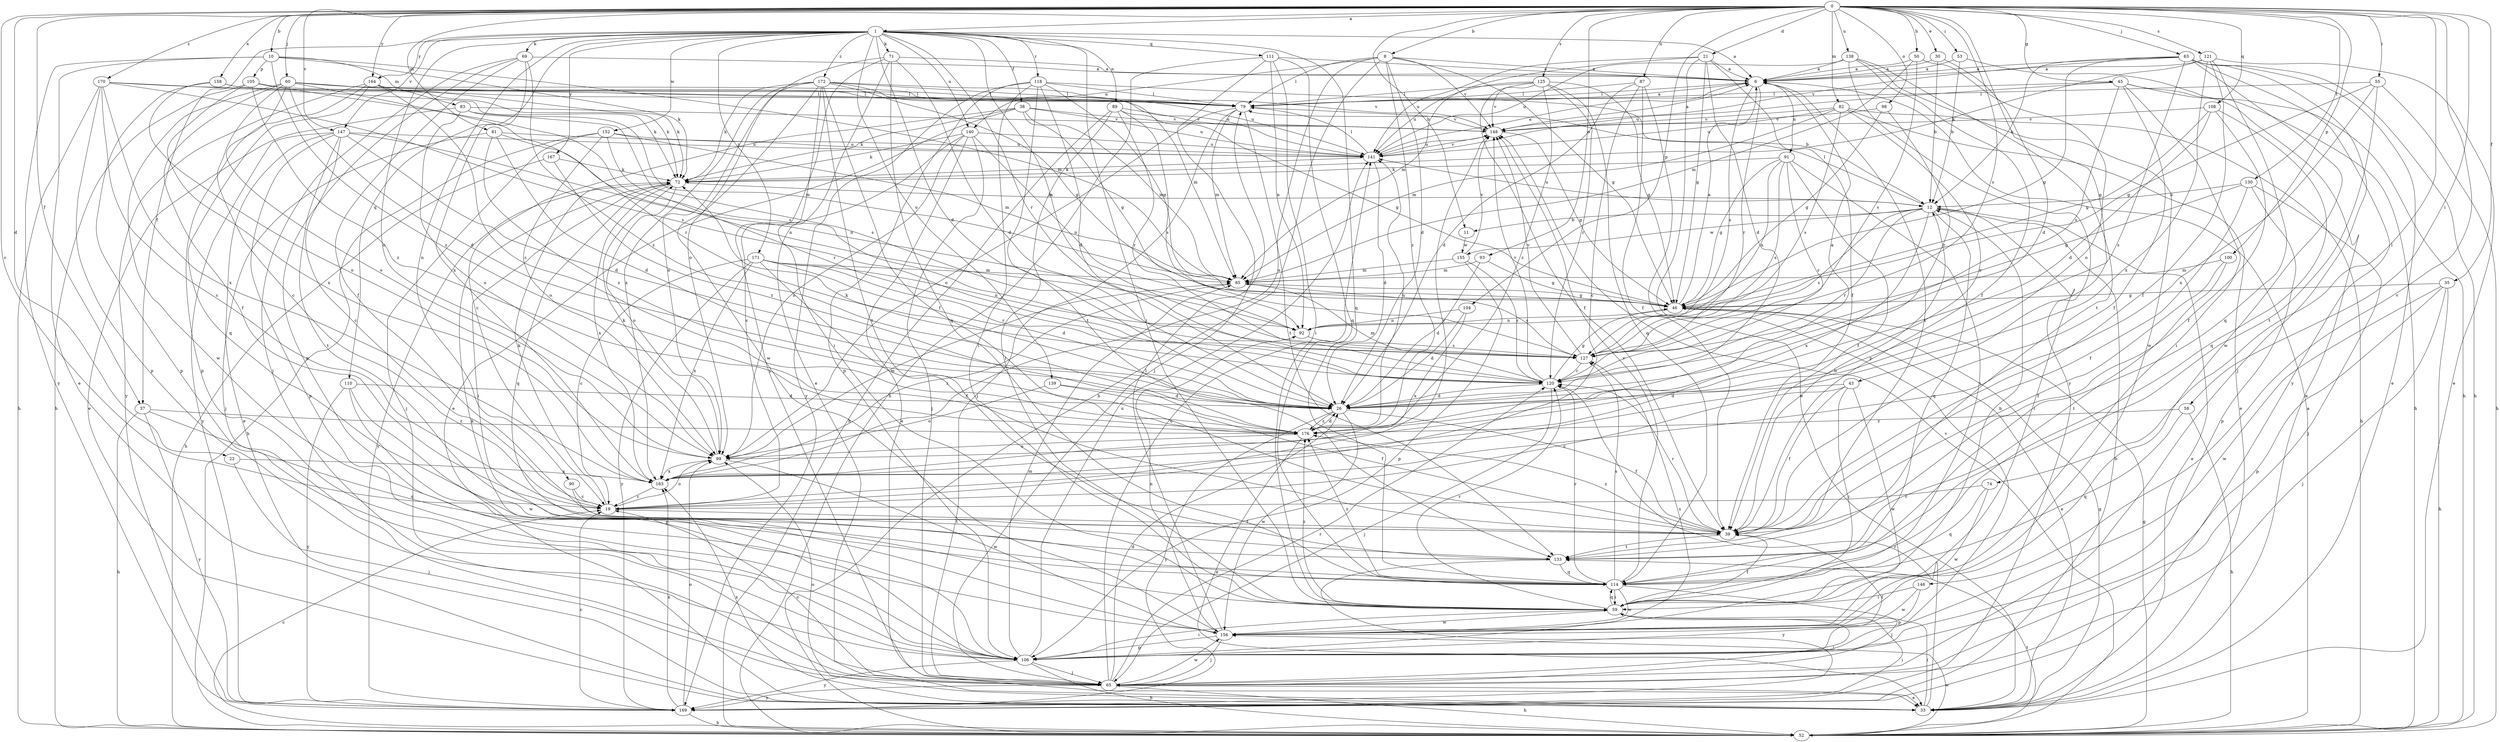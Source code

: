 strict digraph  {
0;
1;
6;
8;
10;
11;
12;
19;
21;
22;
26;
30;
33;
35;
37;
38;
39;
43;
45;
46;
50;
52;
53;
55;
58;
59;
60;
63;
65;
69;
71;
72;
74;
79;
81;
82;
83;
85;
87;
89;
90;
91;
92;
93;
98;
99;
100;
104;
105;
106;
108;
110;
111;
114;
118;
120;
121;
125;
127;
130;
133;
138;
139;
140;
141;
146;
147;
148;
152;
155;
156;
158;
163;
164;
167;
169;
170;
171;
172;
176;
0 -> 1  [label=a];
0 -> 8  [label=b];
0 -> 10  [label=b];
0 -> 11  [label=b];
0 -> 19  [label=c];
0 -> 21  [label=d];
0 -> 22  [label=d];
0 -> 30  [label=e];
0 -> 35  [label=f];
0 -> 37  [label=f];
0 -> 43  [label=g];
0 -> 45  [label=g];
0 -> 50  [label=h];
0 -> 53  [label=i];
0 -> 55  [label=i];
0 -> 58  [label=i];
0 -> 60  [label=j];
0 -> 63  [label=j];
0 -> 74  [label=l];
0 -> 81  [label=m];
0 -> 82  [label=m];
0 -> 87  [label=n];
0 -> 93  [label=o];
0 -> 98  [label=o];
0 -> 100  [label=p];
0 -> 104  [label=p];
0 -> 108  [label=q];
0 -> 121  [label=s];
0 -> 125  [label=s];
0 -> 127  [label=s];
0 -> 130  [label=t];
0 -> 138  [label=u];
0 -> 146  [label=v];
0 -> 147  [label=v];
0 -> 158  [label=x];
0 -> 164  [label=y];
0 -> 170  [label=z];
1 -> 6  [label=a];
1 -> 26  [label=d];
1 -> 37  [label=f];
1 -> 38  [label=f];
1 -> 59  [label=i];
1 -> 69  [label=k];
1 -> 71  [label=k];
1 -> 89  [label=n];
1 -> 90  [label=n];
1 -> 99  [label=o];
1 -> 110  [label=q];
1 -> 111  [label=q];
1 -> 114  [label=q];
1 -> 118  [label=r];
1 -> 120  [label=r];
1 -> 127  [label=s];
1 -> 139  [label=u];
1 -> 140  [label=u];
1 -> 147  [label=v];
1 -> 152  [label=w];
1 -> 164  [label=y];
1 -> 167  [label=y];
1 -> 171  [label=z];
1 -> 172  [label=z];
6 -> 79  [label=l];
6 -> 91  [label=n];
6 -> 120  [label=r];
6 -> 127  [label=s];
6 -> 133  [label=t];
8 -> 6  [label=a];
8 -> 26  [label=d];
8 -> 46  [label=g];
8 -> 52  [label=h];
8 -> 79  [label=l];
8 -> 140  [label=u];
8 -> 148  [label=v];
8 -> 163  [label=x];
8 -> 176  [label=z];
10 -> 33  [label=e];
10 -> 72  [label=k];
10 -> 83  [label=m];
10 -> 85  [label=m];
10 -> 105  [label=p];
10 -> 169  [label=y];
10 -> 176  [label=z];
11 -> 155  [label=w];
12 -> 11  [label=b];
12 -> 33  [label=e];
12 -> 59  [label=i];
12 -> 79  [label=l];
12 -> 114  [label=q];
12 -> 120  [label=r];
12 -> 127  [label=s];
12 -> 141  [label=u];
12 -> 155  [label=w];
12 -> 163  [label=x];
19 -> 39  [label=f];
19 -> 72  [label=k];
19 -> 99  [label=o];
19 -> 148  [label=v];
21 -> 6  [label=a];
21 -> 26  [label=d];
21 -> 39  [label=f];
21 -> 46  [label=g];
21 -> 85  [label=m];
21 -> 106  [label=p];
21 -> 141  [label=u];
22 -> 65  [label=j];
22 -> 163  [label=x];
26 -> 6  [label=a];
26 -> 39  [label=f];
26 -> 72  [label=k];
26 -> 156  [label=w];
26 -> 169  [label=y];
26 -> 176  [label=z];
30 -> 6  [label=a];
30 -> 12  [label=b];
30 -> 26  [label=d];
33 -> 46  [label=g];
33 -> 59  [label=i];
33 -> 99  [label=o];
33 -> 120  [label=r];
33 -> 163  [label=x];
35 -> 46  [label=g];
35 -> 52  [label=h];
35 -> 65  [label=j];
35 -> 106  [label=p];
35 -> 156  [label=w];
37 -> 52  [label=h];
37 -> 114  [label=q];
37 -> 169  [label=y];
37 -> 176  [label=z];
38 -> 19  [label=c];
38 -> 33  [label=e];
38 -> 46  [label=g];
38 -> 72  [label=k];
38 -> 85  [label=m];
38 -> 141  [label=u];
38 -> 148  [label=v];
39 -> 12  [label=b];
39 -> 120  [label=r];
39 -> 133  [label=t];
39 -> 176  [label=z];
43 -> 19  [label=c];
43 -> 26  [label=d];
43 -> 39  [label=f];
43 -> 59  [label=i];
43 -> 156  [label=w];
45 -> 33  [label=e];
45 -> 39  [label=f];
45 -> 52  [label=h];
45 -> 59  [label=i];
45 -> 79  [label=l];
45 -> 127  [label=s];
45 -> 141  [label=u];
46 -> 6  [label=a];
46 -> 33  [label=e];
46 -> 92  [label=n];
50 -> 6  [label=a];
50 -> 85  [label=m];
50 -> 99  [label=o];
50 -> 127  [label=s];
52 -> 6  [label=a];
52 -> 19  [label=c];
52 -> 46  [label=g];
52 -> 133  [label=t];
52 -> 148  [label=v];
52 -> 156  [label=w];
53 -> 6  [label=a];
53 -> 12  [label=b];
53 -> 52  [label=h];
55 -> 46  [label=g];
55 -> 52  [label=h];
55 -> 79  [label=l];
55 -> 133  [label=t];
55 -> 163  [label=x];
58 -> 52  [label=h];
58 -> 114  [label=q];
58 -> 176  [label=z];
59 -> 12  [label=b];
59 -> 39  [label=f];
59 -> 114  [label=q];
59 -> 120  [label=r];
59 -> 156  [label=w];
59 -> 176  [label=z];
60 -> 19  [label=c];
60 -> 26  [label=d];
60 -> 39  [label=f];
60 -> 72  [label=k];
60 -> 79  [label=l];
60 -> 99  [label=o];
60 -> 120  [label=r];
60 -> 141  [label=u];
60 -> 156  [label=w];
63 -> 6  [label=a];
63 -> 12  [label=b];
63 -> 33  [label=e];
63 -> 46  [label=g];
63 -> 52  [label=h];
63 -> 65  [label=j];
63 -> 148  [label=v];
63 -> 156  [label=w];
63 -> 169  [label=y];
63 -> 176  [label=z];
65 -> 19  [label=c];
65 -> 26  [label=d];
65 -> 33  [label=e];
65 -> 52  [label=h];
65 -> 59  [label=i];
65 -> 120  [label=r];
65 -> 141  [label=u];
65 -> 156  [label=w];
65 -> 169  [label=y];
69 -> 6  [label=a];
69 -> 39  [label=f];
69 -> 65  [label=j];
69 -> 106  [label=p];
69 -> 163  [label=x];
69 -> 176  [label=z];
71 -> 6  [label=a];
71 -> 26  [label=d];
71 -> 33  [label=e];
71 -> 65  [label=j];
71 -> 99  [label=o];
71 -> 114  [label=q];
72 -> 12  [label=b];
72 -> 59  [label=i];
72 -> 99  [label=o];
72 -> 114  [label=q];
72 -> 163  [label=x];
72 -> 169  [label=y];
74 -> 19  [label=c];
74 -> 114  [label=q];
74 -> 156  [label=w];
79 -> 6  [label=a];
79 -> 65  [label=j];
79 -> 85  [label=m];
79 -> 99  [label=o];
79 -> 133  [label=t];
79 -> 148  [label=v];
81 -> 26  [label=d];
81 -> 65  [label=j];
81 -> 92  [label=n];
81 -> 141  [label=u];
81 -> 176  [label=z];
82 -> 33  [label=e];
82 -> 52  [label=h];
82 -> 85  [label=m];
82 -> 127  [label=s];
82 -> 141  [label=u];
82 -> 148  [label=v];
82 -> 176  [label=z];
83 -> 33  [label=e];
83 -> 85  [label=m];
83 -> 99  [label=o];
83 -> 127  [label=s];
83 -> 148  [label=v];
85 -> 46  [label=g];
85 -> 127  [label=s];
85 -> 163  [label=x];
87 -> 19  [label=c];
87 -> 26  [label=d];
87 -> 33  [label=e];
87 -> 39  [label=f];
87 -> 79  [label=l];
89 -> 46  [label=g];
89 -> 52  [label=h];
89 -> 59  [label=i];
89 -> 120  [label=r];
89 -> 127  [label=s];
89 -> 148  [label=v];
90 -> 19  [label=c];
90 -> 133  [label=t];
91 -> 39  [label=f];
91 -> 46  [label=g];
91 -> 59  [label=i];
91 -> 72  [label=k];
91 -> 92  [label=n];
91 -> 120  [label=r];
91 -> 127  [label=s];
92 -> 127  [label=s];
93 -> 26  [label=d];
93 -> 46  [label=g];
93 -> 85  [label=m];
98 -> 46  [label=g];
98 -> 120  [label=r];
98 -> 148  [label=v];
99 -> 72  [label=k];
99 -> 85  [label=m];
99 -> 156  [label=w];
99 -> 163  [label=x];
100 -> 39  [label=f];
100 -> 85  [label=m];
100 -> 133  [label=t];
104 -> 26  [label=d];
104 -> 92  [label=n];
104 -> 163  [label=x];
105 -> 52  [label=h];
105 -> 79  [label=l];
105 -> 127  [label=s];
105 -> 163  [label=x];
105 -> 176  [label=z];
106 -> 39  [label=f];
106 -> 52  [label=h];
106 -> 59  [label=i];
106 -> 65  [label=j];
106 -> 72  [label=k];
106 -> 85  [label=m];
106 -> 127  [label=s];
106 -> 141  [label=u];
106 -> 169  [label=y];
108 -> 26  [label=d];
108 -> 39  [label=f];
108 -> 46  [label=g];
108 -> 114  [label=q];
108 -> 148  [label=v];
110 -> 26  [label=d];
110 -> 106  [label=p];
110 -> 156  [label=w];
110 -> 169  [label=y];
111 -> 6  [label=a];
111 -> 52  [label=h];
111 -> 59  [label=i];
111 -> 65  [label=j];
111 -> 92  [label=n];
111 -> 114  [label=q];
114 -> 59  [label=i];
114 -> 65  [label=j];
114 -> 120  [label=r];
114 -> 127  [label=s];
114 -> 148  [label=v];
114 -> 156  [label=w];
114 -> 176  [label=z];
118 -> 12  [label=b];
118 -> 26  [label=d];
118 -> 46  [label=g];
118 -> 59  [label=i];
118 -> 79  [label=l];
118 -> 106  [label=p];
118 -> 133  [label=t];
118 -> 169  [label=y];
120 -> 26  [label=d];
120 -> 46  [label=g];
120 -> 65  [label=j];
120 -> 85  [label=m];
120 -> 148  [label=v];
121 -> 6  [label=a];
121 -> 33  [label=e];
121 -> 39  [label=f];
121 -> 72  [label=k];
121 -> 114  [label=q];
121 -> 163  [label=x];
125 -> 39  [label=f];
125 -> 46  [label=g];
125 -> 79  [label=l];
125 -> 114  [label=q];
125 -> 120  [label=r];
125 -> 141  [label=u];
125 -> 148  [label=v];
125 -> 176  [label=z];
127 -> 120  [label=r];
127 -> 148  [label=v];
130 -> 12  [label=b];
130 -> 39  [label=f];
130 -> 46  [label=g];
130 -> 65  [label=j];
130 -> 106  [label=p];
133 -> 114  [label=q];
133 -> 169  [label=y];
138 -> 6  [label=a];
138 -> 39  [label=f];
138 -> 133  [label=t];
138 -> 141  [label=u];
138 -> 156  [label=w];
138 -> 169  [label=y];
139 -> 26  [label=d];
139 -> 39  [label=f];
139 -> 99  [label=o];
140 -> 19  [label=c];
140 -> 33  [label=e];
140 -> 65  [label=j];
140 -> 72  [label=k];
140 -> 92  [label=n];
140 -> 99  [label=o];
140 -> 141  [label=u];
141 -> 6  [label=a];
141 -> 26  [label=d];
141 -> 72  [label=k];
141 -> 79  [label=l];
141 -> 148  [label=v];
146 -> 59  [label=i];
146 -> 106  [label=p];
146 -> 156  [label=w];
147 -> 19  [label=c];
147 -> 26  [label=d];
147 -> 33  [label=e];
147 -> 92  [label=n];
147 -> 106  [label=p];
147 -> 133  [label=t];
147 -> 141  [label=u];
147 -> 169  [label=y];
148 -> 6  [label=a];
148 -> 46  [label=g];
148 -> 141  [label=u];
152 -> 52  [label=h];
152 -> 65  [label=j];
152 -> 85  [label=m];
152 -> 99  [label=o];
152 -> 120  [label=r];
152 -> 141  [label=u];
155 -> 85  [label=m];
155 -> 106  [label=p];
155 -> 120  [label=r];
155 -> 148  [label=v];
156 -> 65  [label=j];
156 -> 79  [label=l];
156 -> 92  [label=n];
156 -> 106  [label=p];
158 -> 79  [label=l];
158 -> 99  [label=o];
158 -> 106  [label=p];
158 -> 141  [label=u];
163 -> 19  [label=c];
164 -> 72  [label=k];
164 -> 79  [label=l];
164 -> 106  [label=p];
164 -> 114  [label=q];
164 -> 169  [label=y];
164 -> 176  [label=z];
167 -> 52  [label=h];
167 -> 72  [label=k];
167 -> 176  [label=z];
169 -> 12  [label=b];
169 -> 19  [label=c];
169 -> 52  [label=h];
169 -> 59  [label=i];
169 -> 99  [label=o];
169 -> 163  [label=x];
170 -> 19  [label=c];
170 -> 52  [label=h];
170 -> 72  [label=k];
170 -> 79  [label=l];
170 -> 106  [label=p];
170 -> 127  [label=s];
170 -> 163  [label=x];
171 -> 19  [label=c];
171 -> 26  [label=d];
171 -> 39  [label=f];
171 -> 85  [label=m];
171 -> 92  [label=n];
171 -> 120  [label=r];
171 -> 163  [label=x];
171 -> 169  [label=y];
172 -> 39  [label=f];
172 -> 46  [label=g];
172 -> 59  [label=i];
172 -> 72  [label=k];
172 -> 79  [label=l];
172 -> 85  [label=m];
172 -> 99  [label=o];
172 -> 133  [label=t];
172 -> 148  [label=v];
172 -> 156  [label=w];
172 -> 163  [label=x];
176 -> 26  [label=d];
176 -> 33  [label=e];
176 -> 99  [label=o];
176 -> 141  [label=u];
}
